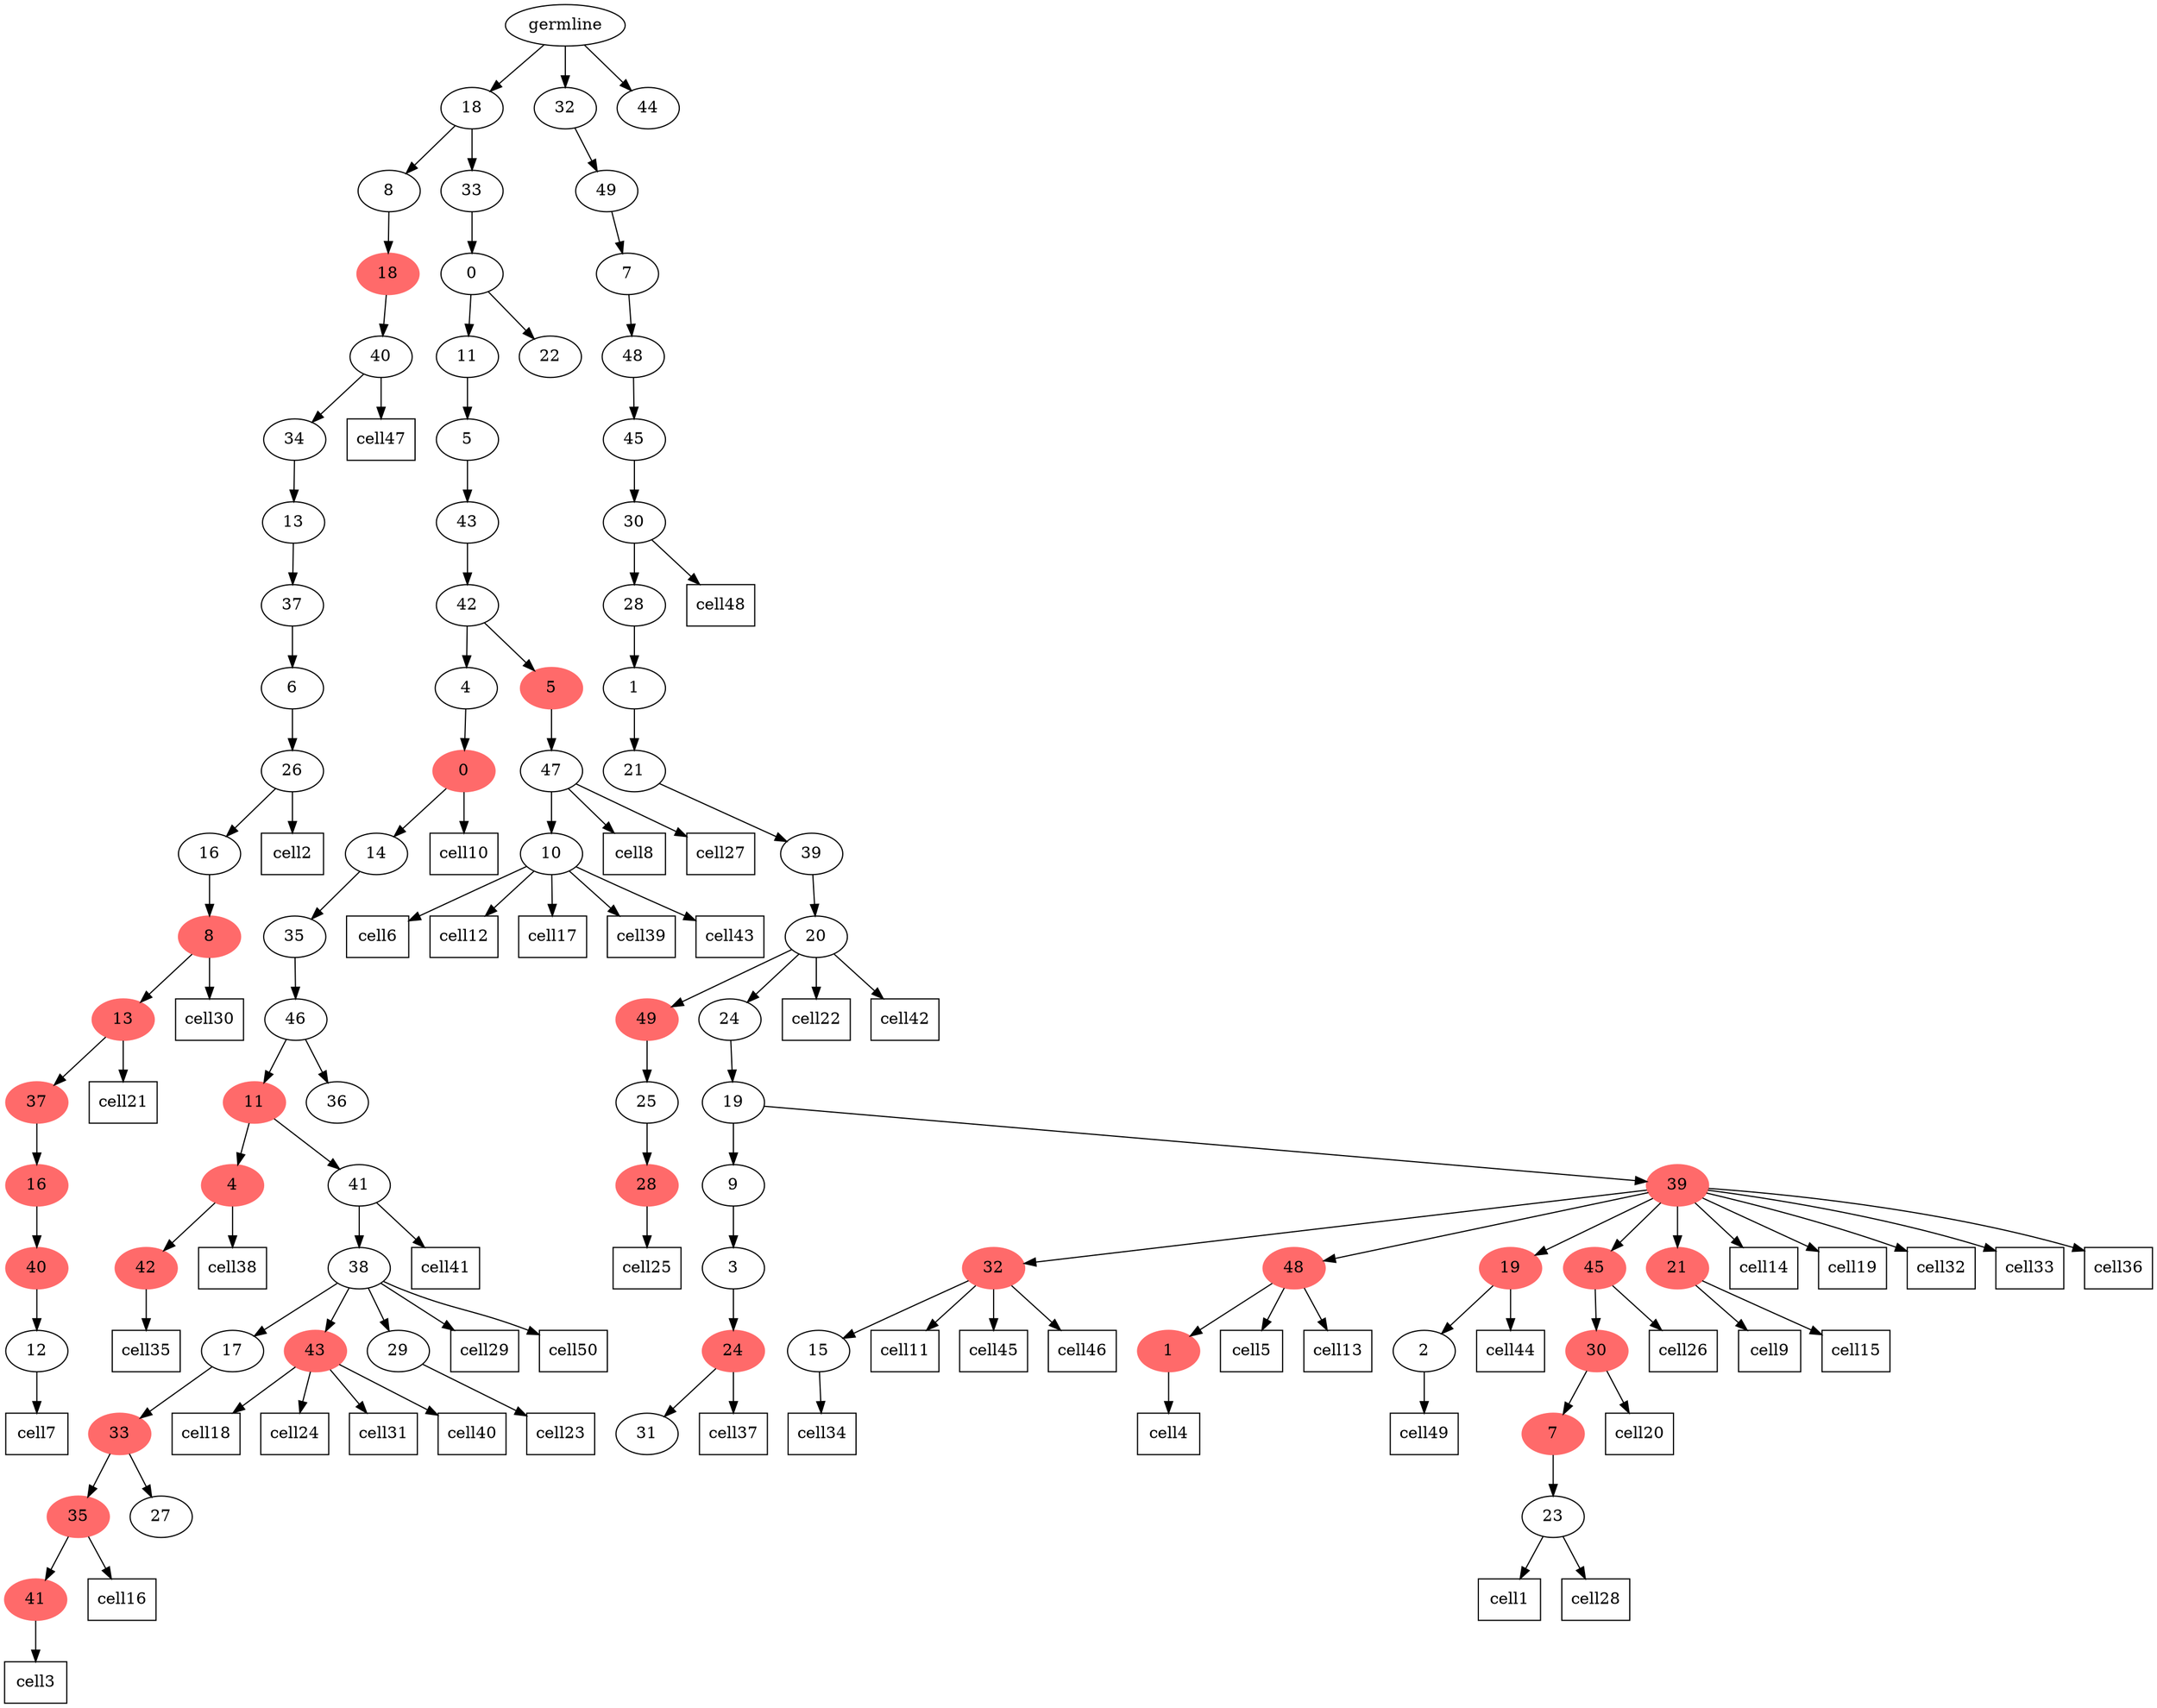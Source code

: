 digraph g {
	"75" -> "76";
	"76" [label="12"];
	"74" -> "75";
	"75" [color=indianred1, style=filled, label="40"];
	"73" -> "74";
	"74" [color=indianred1, style=filled, label="16"];
	"72" -> "73";
	"73" [color=indianred1, style=filled, label="37"];
	"71" -> "72";
	"72" [color=indianred1, style=filled, label="13"];
	"70" -> "71";
	"71" [color=indianred1, style=filled, label="8"];
	"69" -> "70";
	"70" [label="16"];
	"68" -> "69";
	"69" [label="26"];
	"67" -> "68";
	"68" [label="6"];
	"66" -> "67";
	"67" [label="37"];
	"65" -> "66";
	"66" [label="13"];
	"64" -> "65";
	"65" [label="34"];
	"63" -> "64";
	"64" [label="40"];
	"62" -> "63";
	"63" [color=indianred1, style=filled, label="18"];
	"58" -> "59";
	"59" [color=indianred1, style=filled, label="42"];
	"53" -> "54";
	"54" [color=indianred1, style=filled, label="41"];
	"52" -> "53";
	"53" [color=indianred1, style=filled, label="35"];
	"52" -> "55";
	"55" [label="27"];
	"51" -> "52";
	"52" [color=indianred1, style=filled, label="33"];
	"50" -> "51";
	"51" [label="17"];
	"50" -> "56";
	"56" [color=indianred1, style=filled, label="43"];
	"50" -> "57";
	"57" [label="29"];
	"49" -> "50";
	"50" [label="38"];
	"48" -> "49";
	"49" [label="41"];
	"48" -> "58";
	"58" [color=indianred1, style=filled, label="4"];
	"47" -> "48";
	"48" [color=indianred1, style=filled, label="11"];
	"47" -> "60";
	"60" [label="36"];
	"46" -> "47";
	"47" [label="46"];
	"45" -> "46";
	"46" [label="35"];
	"44" -> "45";
	"45" [label="14"];
	"43" -> "44";
	"44" [color=indianred1, style=filled, label="0"];
	"41" -> "42";
	"42" [label="10"];
	"40" -> "41";
	"41" [label="47"];
	"39" -> "40";
	"40" [color=indianred1, style=filled, label="5"];
	"39" -> "43";
	"43" [label="4"];
	"38" -> "39";
	"39" [label="42"];
	"37" -> "38";
	"38" [label="43"];
	"36" -> "37";
	"37" [label="5"];
	"35" -> "36";
	"36" [label="11"];
	"35" -> "61";
	"61" [label="22"];
	"34" -> "35";
	"35" [label="0"];
	"33" -> "34";
	"34" [label="33"];
	"33" -> "62";
	"62" [label="8"];
	"31" -> "32";
	"32" [color=indianred1, style=filled, label="28"];
	"30" -> "31";
	"31" [label="25"];
	"28" -> "29";
	"29" [label="31"];
	"27" -> "28";
	"28" [color=indianred1, style=filled, label="24"];
	"26" -> "27";
	"27" [label="3"];
	"24" -> "25";
	"25" [label="15"];
	"22" -> "23";
	"23" [color=indianred1, style=filled, label="1"];
	"19" -> "20";
	"20" [label="2"];
	"17" -> "18";
	"18" [label="23"];
	"16" -> "17";
	"17" [color=indianred1, style=filled, label="7"];
	"15" -> "16";
	"16" [color=indianred1, style=filled, label="30"];
	"14" -> "15";
	"15" [color=indianred1, style=filled, label="45"];
	"14" -> "19";
	"19" [color=indianred1, style=filled, label="19"];
	"14" -> "21";
	"21" [color=indianred1, style=filled, label="21"];
	"14" -> "22";
	"22" [color=indianred1, style=filled, label="48"];
	"14" -> "24";
	"24" [color=indianred1, style=filled, label="32"];
	"13" -> "14";
	"14" [color=indianred1, style=filled, label="39"];
	"13" -> "26";
	"26" [label="9"];
	"12" -> "13";
	"13" [label="19"];
	"11" -> "12";
	"12" [label="24"];
	"11" -> "30";
	"30" [color=indianred1, style=filled, label="49"];
	"10" -> "11";
	"11" [label="20"];
	"9" -> "10";
	"10" [label="39"];
	"8" -> "9";
	"9" [label="21"];
	"7" -> "8";
	"8" [label="1"];
	"6" -> "7";
	"7" [label="28"];
	"5" -> "6";
	"6" [label="30"];
	"4" -> "5";
	"5" [label="45"];
	"3" -> "4";
	"4" [label="48"];
	"2" -> "3";
	"3" [label="7"];
	"1" -> "2";
	"2" [label="49"];
	"0" -> "1";
	"1" [label="32"];
	"0" -> "33";
	"33" [label="18"];
	"0" -> "77";
	"77" [label="44"];
	"0" [label="germline"];
	"18" -> cell1;
	cell1 [shape=box]
	"69" -> cell2;
	cell2 [shape=box]
	"54" -> cell3;
	cell3 [shape=box]
	"23" -> cell4;
	cell4 [shape=box]
	"22" -> cell5;
	cell5 [shape=box]
	"42" -> cell6;
	cell6 [shape=box]
	"76" -> cell7;
	cell7 [shape=box]
	"41" -> cell8;
	cell8 [shape=box]
	"21" -> cell9;
	cell9 [shape=box]
	"44" -> cell10;
	cell10 [shape=box]
	"24" -> cell11;
	cell11 [shape=box]
	"42" -> cell12;
	cell12 [shape=box]
	"22" -> cell13;
	cell13 [shape=box]
	"14" -> cell14;
	cell14 [shape=box]
	"21" -> cell15;
	cell15 [shape=box]
	"53" -> cell16;
	cell16 [shape=box]
	"42" -> cell17;
	cell17 [shape=box]
	"56" -> cell18;
	cell18 [shape=box]
	"14" -> cell19;
	cell19 [shape=box]
	"16" -> cell20;
	cell20 [shape=box]
	"72" -> cell21;
	cell21 [shape=box]
	"11" -> cell22;
	cell22 [shape=box]
	"57" -> cell23;
	cell23 [shape=box]
	"56" -> cell24;
	cell24 [shape=box]
	"32" -> cell25;
	cell25 [shape=box]
	"15" -> cell26;
	cell26 [shape=box]
	"41" -> cell27;
	cell27 [shape=box]
	"18" -> cell28;
	cell28 [shape=box]
	"50" -> cell29;
	cell29 [shape=box]
	"71" -> cell30;
	cell30 [shape=box]
	"56" -> cell31;
	cell31 [shape=box]
	"14" -> cell32;
	cell32 [shape=box]
	"14" -> cell33;
	cell33 [shape=box]
	"25" -> cell34;
	cell34 [shape=box]
	"59" -> cell35;
	cell35 [shape=box]
	"14" -> cell36;
	cell36 [shape=box]
	"28" -> cell37;
	cell37 [shape=box]
	"58" -> cell38;
	cell38 [shape=box]
	"42" -> cell39;
	cell39 [shape=box]
	"56" -> cell40;
	cell40 [shape=box]
	"49" -> cell41;
	cell41 [shape=box]
	"11" -> cell42;
	cell42 [shape=box]
	"42" -> cell43;
	cell43 [shape=box]
	"19" -> cell44;
	cell44 [shape=box]
	"24" -> cell45;
	cell45 [shape=box]
	"24" -> cell46;
	cell46 [shape=box]
	"64" -> cell47;
	cell47 [shape=box]
	"6" -> cell48;
	cell48 [shape=box]
	"20" -> cell49;
	cell49 [shape=box]
	"50" -> cell50;
	cell50 [shape=box]
}
